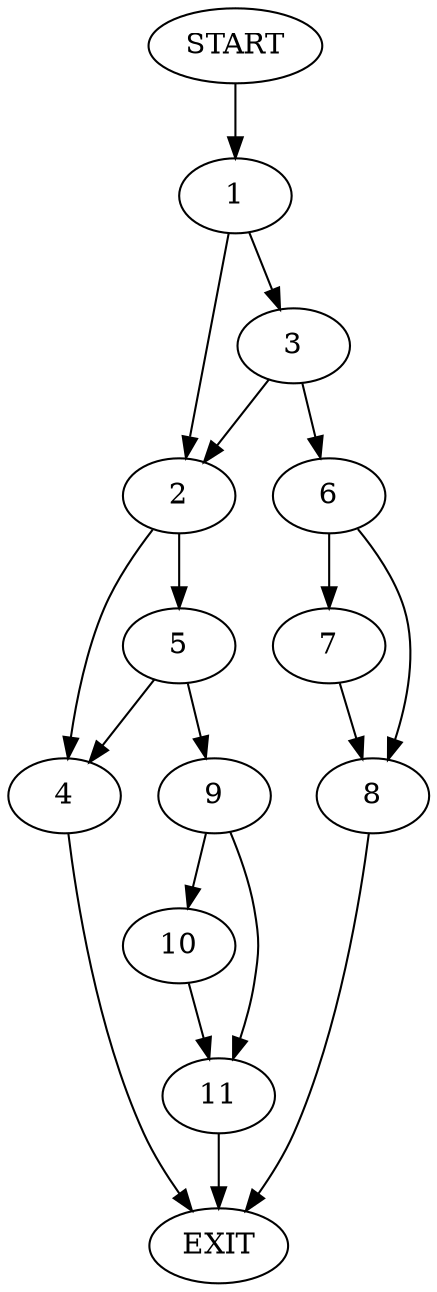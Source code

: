 digraph {
0 [label="START"]
12 [label="EXIT"]
0 -> 1
1 -> 2
1 -> 3
2 -> 4
2 -> 5
3 -> 6
3 -> 2
6 -> 7
6 -> 8
7 -> 8
8 -> 12
5 -> 4
5 -> 9
4 -> 12
9 -> 10
9 -> 11
10 -> 11
11 -> 12
}
